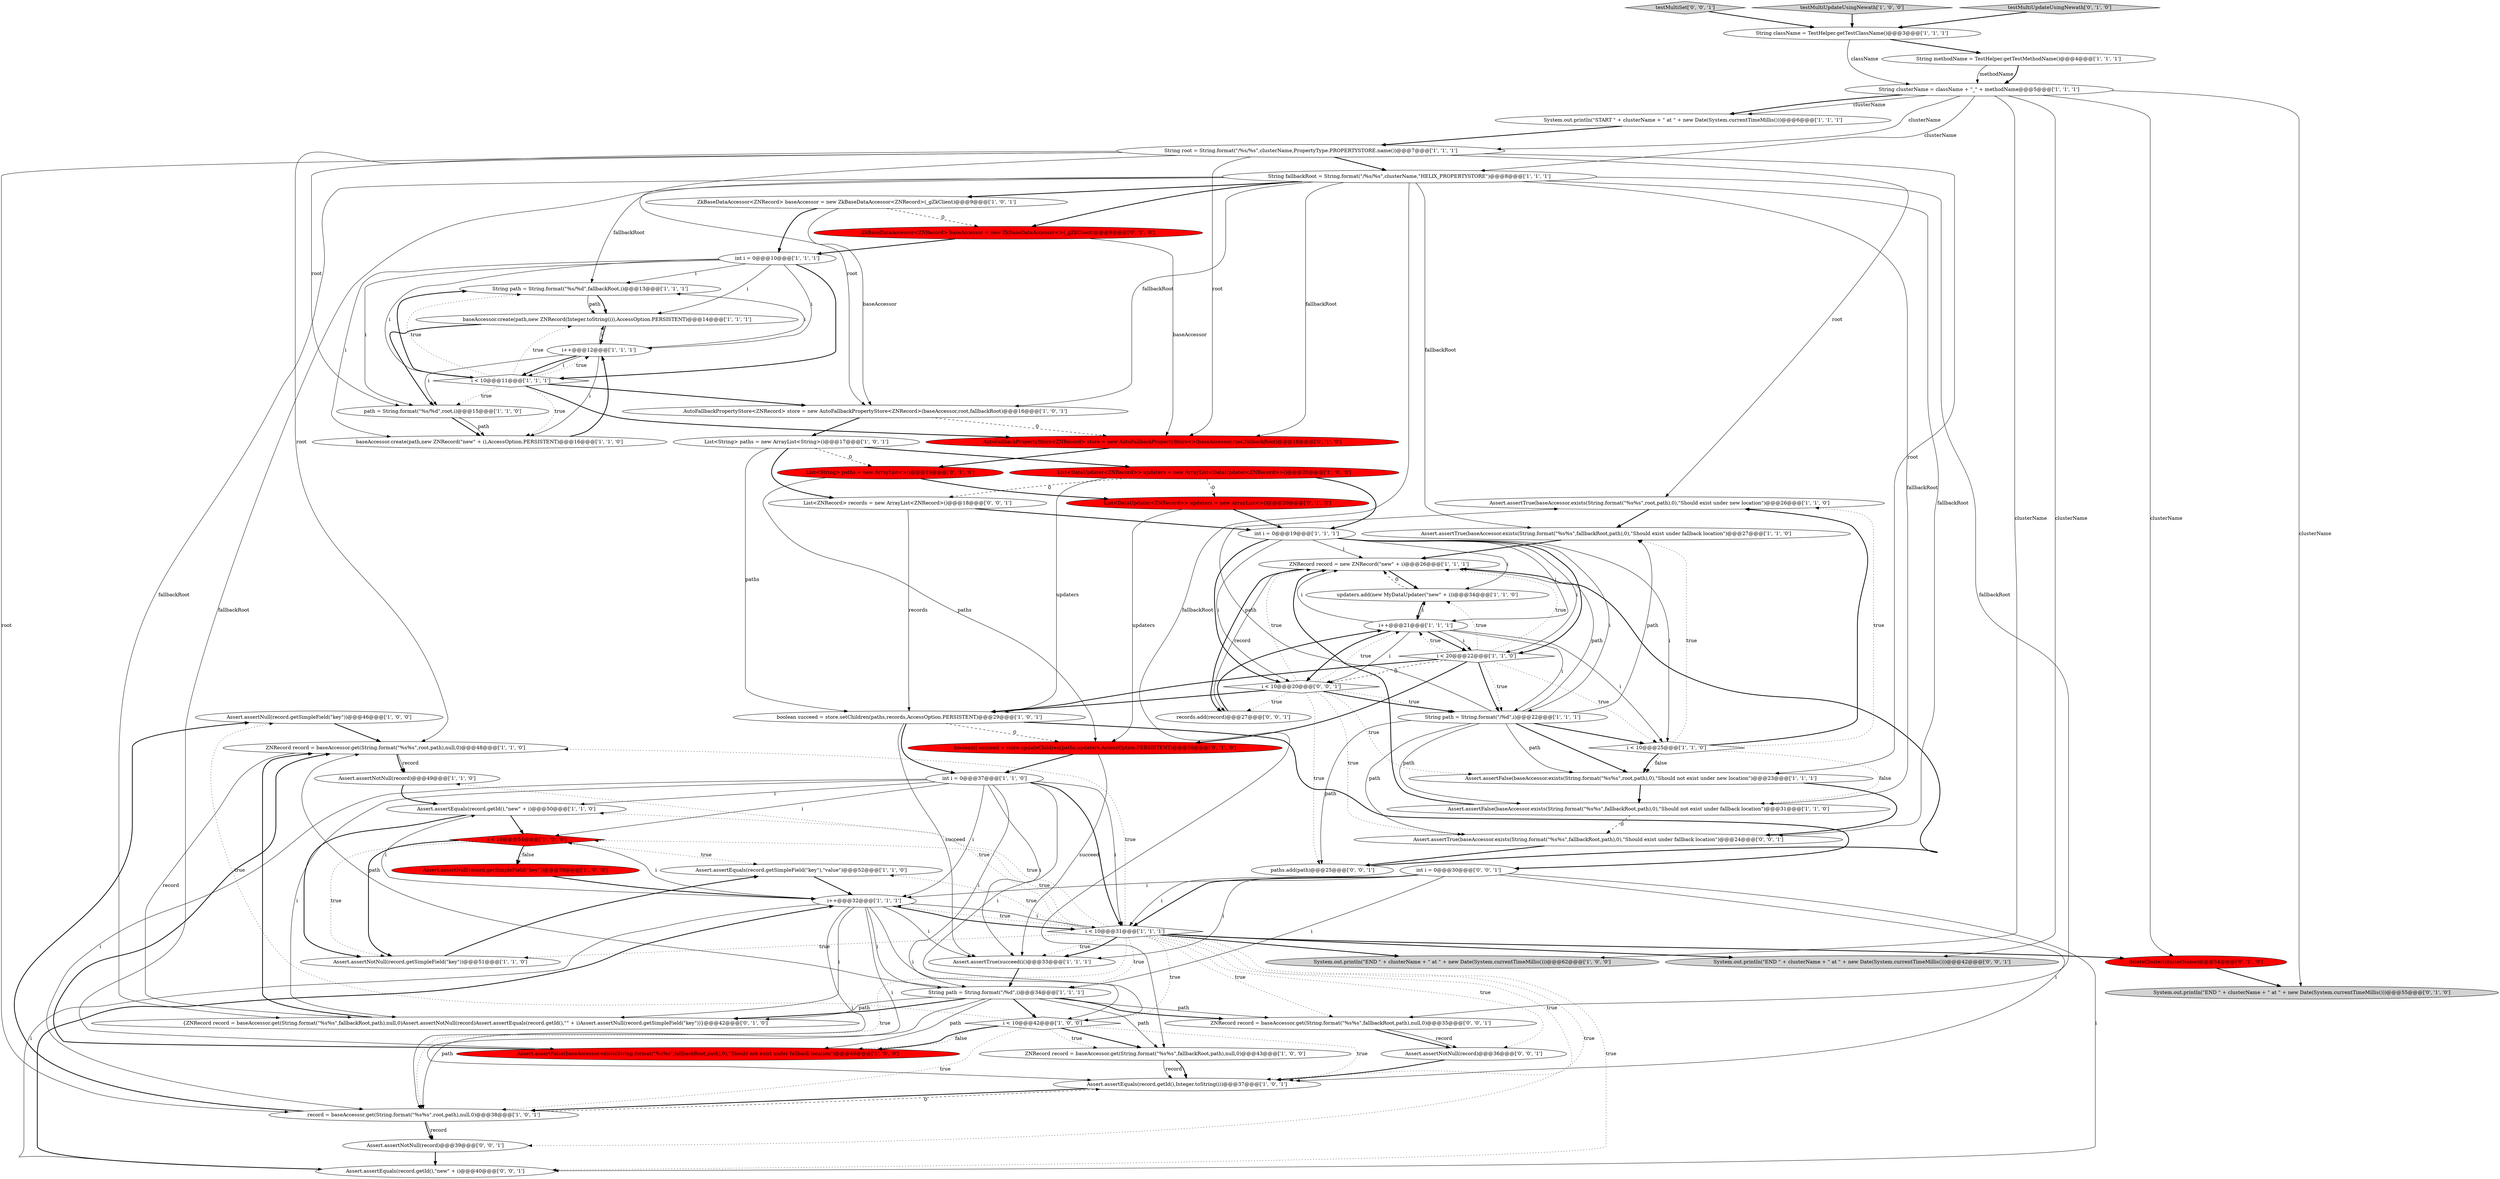digraph {
37 [style = filled, label = "Assert.assertNull(record.getSimpleField(\"key\"))@@@46@@@['1', '0', '0']", fillcolor = white, shape = ellipse image = "AAA0AAABBB1BBB"];
17 [style = filled, label = "System.out.println(\"START \" + clusterName + \" at \" + new Date(System.currentTimeMillis()))@@@6@@@['1', '1', '1']", fillcolor = white, shape = ellipse image = "AAA0AAABBB1BBB"];
12 [style = filled, label = "i++@@@12@@@['1', '1', '1']", fillcolor = white, shape = ellipse image = "AAA0AAABBB1BBB"];
4 [style = filled, label = "Assert.assertTrue(baseAccessor.exists(String.format(\"%s%s\",root,path),0),\"Should exist under new location\")@@@26@@@['1', '1', '0']", fillcolor = white, shape = ellipse image = "AAA0AAABBB1BBB"];
36 [style = filled, label = "AutoFallbackPropertyStore<ZNRecord> store = new AutoFallbackPropertyStore<ZNRecord>(baseAccessor,root,fallbackRoot)@@@16@@@['1', '0', '1']", fillcolor = white, shape = ellipse image = "AAA0AAABBB1BBB"];
3 [style = filled, label = "ZNRecord record = new ZNRecord(\"new\" + i)@@@26@@@['1', '1', '1']", fillcolor = white, shape = ellipse image = "AAA0AAABBB1BBB"];
14 [style = filled, label = "i < 20@@@22@@@['1', '1', '0']", fillcolor = white, shape = diamond image = "AAA0AAABBB1BBB"];
40 [style = filled, label = "ZNRecord record = baseAccessor.get(String.format(\"%s%s\",fallbackRoot,path),null,0)@@@43@@@['1', '0', '0']", fillcolor = white, shape = ellipse image = "AAA0AAABBB1BBB"];
30 [style = filled, label = "Assert.assertTrue(succeed(i()@@@33@@@['1', '1', '1']", fillcolor = white, shape = ellipse image = "AAA0AAABBB1BBB"];
48 [style = filled, label = "Assert.assertFalse(baseAccessor.exists(String.format(\"%s%s\",root,path),0),\"Should not exist under new location\")@@@23@@@['1', '1', '1']", fillcolor = white, shape = ellipse image = "AAA0AAABBB1BBB"];
55 [style = filled, label = "System.out.println(\"END \" + clusterName + \" at \" + new Date(System.currentTimeMillis()))@@@55@@@['0', '1', '0']", fillcolor = lightgray, shape = ellipse image = "AAA0AAABBB2BBB"];
65 [style = filled, label = "Assert.assertEquals(record.getId(),\"new\" + i)@@@40@@@['0', '0', '1']", fillcolor = white, shape = ellipse image = "AAA0AAABBB3BBB"];
0 [style = filled, label = "boolean succeed = store.setChildren(paths,records,AccessOption.PERSISTENT)@@@29@@@['1', '0', '1']", fillcolor = white, shape = ellipse image = "AAA0AAABBB1BBB"];
20 [style = filled, label = "String fallbackRoot = String.format(\"/%s/%s\",clusterName,\"HELIX_PROPERTYSTORE\")@@@8@@@['1', '1', '1']", fillcolor = white, shape = ellipse image = "AAA0AAABBB1BBB"];
8 [style = filled, label = "int i = 0@@@37@@@['1', '1', '0']", fillcolor = white, shape = ellipse image = "AAA0AAABBB1BBB"];
28 [style = filled, label = "updaters.add(new MyDataUpdater(\"new\" + i))@@@34@@@['1', '1', '0']", fillcolor = white, shape = ellipse image = "AAA0AAABBB1BBB"];
51 [style = filled, label = "deleteCluster(clusterName)@@@54@@@['0', '1', '0']", fillcolor = red, shape = ellipse image = "AAA1AAABBB2BBB"];
34 [style = filled, label = "Assert.assertEquals(record.getSimpleField(\"key\"),\"value\")@@@52@@@['1', '1', '0']", fillcolor = white, shape = ellipse image = "AAA0AAABBB1BBB"];
44 [style = filled, label = "System.out.println(\"END \" + clusterName + \" at \" + new Date(System.currentTimeMillis()))@@@62@@@['1', '0', '0']", fillcolor = lightgray, shape = ellipse image = "AAA0AAABBB1BBB"];
50 [style = filled, label = "boolean(( succeed = store.updateChildren(paths,updaters,AccessOption.PERSISTENT)@@@36@@@['0', '1', '0']", fillcolor = red, shape = ellipse image = "AAA1AAABBB2BBB"];
64 [style = filled, label = "System.out.println(\"END \" + clusterName + \" at \" + new Date(System.currentTimeMillis()))@@@42@@@['0', '0', '1']", fillcolor = lightgray, shape = ellipse image = "AAA0AAABBB3BBB"];
45 [style = filled, label = "Assert.assertFalse(baseAccessor.exists(String.format(\"%s%s\",fallbackRoot,path),0),\"Should not exist under fallback location\")@@@31@@@['1', '1', '0']", fillcolor = white, shape = ellipse image = "AAA0AAABBB1BBB"];
19 [style = filled, label = "baseAccessor.create(path,new ZNRecord(\"new\" + i),AccessOption.PERSISTENT)@@@16@@@['1', '1', '0']", fillcolor = white, shape = ellipse image = "AAA0AAABBB1BBB"];
35 [style = filled, label = "i < 10@@@31@@@['1', '1', '1']", fillcolor = white, shape = diamond image = "AAA0AAABBB1BBB"];
16 [style = filled, label = "Assert.assertNotNull(record)@@@49@@@['1', '1', '0']", fillcolor = white, shape = ellipse image = "AAA0AAABBB1BBB"];
63 [style = filled, label = "testMultiSet['0', '0', '1']", fillcolor = lightgray, shape = diamond image = "AAA0AAABBB3BBB"];
10 [style = filled, label = "i < 10@@@54@@@['1', '0', '0']", fillcolor = red, shape = diamond image = "AAA1AAABBB1BBB"];
53 [style = filled, label = "List<DataUpdater<ZNRecord>> updaters = new ArrayList<>()@@@20@@@['0', '1', '0']", fillcolor = red, shape = ellipse image = "AAA1AAABBB2BBB"];
54 [style = filled, label = "List<String> paths = new ArrayList<>()@@@19@@@['0', '1', '0']", fillcolor = red, shape = ellipse image = "AAA1AAABBB2BBB"];
1 [style = filled, label = "Assert.assertTrue(baseAccessor.exists(String.format(\"%s%s\",fallbackRoot,path),0),\"Should exist under fallback location\")@@@27@@@['1', '1', '0']", fillcolor = white, shape = ellipse image = "AAA0AAABBB1BBB"];
9 [style = filled, label = "i++@@@21@@@['1', '1', '1']", fillcolor = white, shape = ellipse image = "AAA0AAABBB1BBB"];
22 [style = filled, label = "testMultiUpdateUsingNewath['1', '0', '0']", fillcolor = lightgray, shape = diamond image = "AAA0AAABBB1BBB"];
43 [style = filled, label = "String className = TestHelper.getTestClassName()@@@3@@@['1', '1', '1']", fillcolor = white, shape = ellipse image = "AAA0AAABBB1BBB"];
46 [style = filled, label = "int i = 0@@@10@@@['1', '1', '1']", fillcolor = white, shape = ellipse image = "AAA0AAABBB1BBB"];
26 [style = filled, label = "record = baseAccessor.get(String.format(\"%s%s\",root,path),null,0)@@@38@@@['1', '0', '1']", fillcolor = white, shape = ellipse image = "AAA0AAABBB1BBB"];
57 [style = filled, label = "testMultiUpdateUsingNewath['0', '1', '0']", fillcolor = lightgray, shape = diamond image = "AAA0AAABBB2BBB"];
60 [style = filled, label = "records.add(record)@@@27@@@['0', '0', '1']", fillcolor = white, shape = ellipse image = "AAA0AAABBB3BBB"];
2 [style = filled, label = "path = String.format(\"%s/%d\",root,i)@@@15@@@['1', '1', '0']", fillcolor = white, shape = ellipse image = "AAA0AAABBB1BBB"];
13 [style = filled, label = "Assert.assertFalse(baseAccessor.exists(String.format(\"%s%s\",fallbackRoot,path),0),\"Should not exist under fallback location\")@@@49@@@['1', '0', '0']", fillcolor = red, shape = ellipse image = "AAA1AAABBB1BBB"];
69 [style = filled, label = "List<ZNRecord> records = new ArrayList<ZNRecord>()@@@18@@@['0', '0', '1']", fillcolor = white, shape = ellipse image = "AAA0AAABBB3BBB"];
56 [style = filled, label = "AutoFallbackPropertyStore<ZNRecord> store = new AutoFallbackPropertyStore<>(baseAccessor,root,fallbackRoot)@@@18@@@['0', '1', '0']", fillcolor = red, shape = ellipse image = "AAA1AAABBB2BBB"];
25 [style = filled, label = "i < 10@@@25@@@['1', '1', '0']", fillcolor = white, shape = diamond image = "AAA0AAABBB1BBB"];
23 [style = filled, label = "baseAccessor.create(path,new ZNRecord(Integer.toString(i)),AccessOption.PERSISTENT)@@@14@@@['1', '1', '1']", fillcolor = white, shape = ellipse image = "AAA0AAABBB1BBB"];
5 [style = filled, label = "String path = String.format(\"/%d\",i)@@@34@@@['1', '1', '1']", fillcolor = white, shape = ellipse image = "AAA0AAABBB1BBB"];
27 [style = filled, label = "Assert.assertEquals(record.getId(),Integer.toString(i))@@@37@@@['1', '0', '1']", fillcolor = white, shape = ellipse image = "AAA0AAABBB1BBB"];
68 [style = filled, label = "i < 10@@@20@@@['0', '0', '1']", fillcolor = white, shape = diamond image = "AAA0AAABBB3BBB"];
6 [style = filled, label = "String path = String.format(\"/%d\",i)@@@22@@@['1', '1', '1']", fillcolor = white, shape = ellipse image = "AAA0AAABBB1BBB"];
18 [style = filled, label = "String path = String.format(\"%s/%d\",fallbackRoot,i)@@@13@@@['1', '1', '1']", fillcolor = white, shape = ellipse image = "AAA0AAABBB1BBB"];
41 [style = filled, label = "i < 10@@@11@@@['1', '1', '1']", fillcolor = white, shape = diamond image = "AAA0AAABBB1BBB"];
21 [style = filled, label = "Assert.assertEquals(record.getId(),\"new\" + i)@@@50@@@['1', '1', '0']", fillcolor = white, shape = ellipse image = "AAA0AAABBB1BBB"];
66 [style = filled, label = "Assert.assertTrue(baseAccessor.exists(String.format(\"%s%s\",fallbackRoot,path),0),\"Should exist under fallback location\")@@@24@@@['0', '0', '1']", fillcolor = white, shape = ellipse image = "AAA0AAABBB3BBB"];
38 [style = filled, label = "Assert.assertNotNull(record.getSimpleField(\"key\"))@@@51@@@['1', '1', '0']", fillcolor = white, shape = ellipse image = "AAA0AAABBB1BBB"];
29 [style = filled, label = "i < 10@@@42@@@['1', '0', '0']", fillcolor = white, shape = diamond image = "AAA0AAABBB1BBB"];
32 [style = filled, label = "Assert.assertNull(record.getSimpleField(\"key\"))@@@59@@@['1', '0', '0']", fillcolor = red, shape = ellipse image = "AAA1AAABBB1BBB"];
52 [style = filled, label = "{ZNRecord record = baseAccessor.get(String.format(\"%s%s\",fallbackRoot,path),null,0)Assert.assertNotNull(record)Assert.assertEquals(record.getId(),\"\" + i)Assert.assertNull(record.getSimpleField(\"key\"))}@@@42@@@['0', '1', '0']", fillcolor = white, shape = ellipse image = "AAA0AAABBB2BBB"];
59 [style = filled, label = "Assert.assertNotNull(record)@@@36@@@['0', '0', '1']", fillcolor = white, shape = ellipse image = "AAA0AAABBB3BBB"];
49 [style = filled, label = "ZkBaseDataAccessor<ZNRecord> baseAccessor = new ZkBaseDataAccessor<>(_gZkClient)@@@9@@@['0', '1', '0']", fillcolor = red, shape = ellipse image = "AAA1AAABBB2BBB"];
47 [style = filled, label = "String clusterName = className + \"_\" + methodName@@@5@@@['1', '1', '1']", fillcolor = white, shape = ellipse image = "AAA0AAABBB1BBB"];
62 [style = filled, label = "Assert.assertNotNull(record)@@@39@@@['0', '0', '1']", fillcolor = white, shape = ellipse image = "AAA0AAABBB3BBB"];
67 [style = filled, label = "paths.add(path)@@@25@@@['0', '0', '1']", fillcolor = white, shape = ellipse image = "AAA0AAABBB3BBB"];
39 [style = filled, label = "ZNRecord record = baseAccessor.get(String.format(\"%s%s\",root,path),null,0)@@@48@@@['1', '1', '0']", fillcolor = white, shape = ellipse image = "AAA0AAABBB1BBB"];
58 [style = filled, label = "int i = 0@@@30@@@['0', '0', '1']", fillcolor = white, shape = ellipse image = "AAA0AAABBB3BBB"];
11 [style = filled, label = "ZkBaseDataAccessor<ZNRecord> baseAccessor = new ZkBaseDataAccessor<ZNRecord>(_gZkClient)@@@9@@@['1', '0', '1']", fillcolor = white, shape = ellipse image = "AAA0AAABBB1BBB"];
15 [style = filled, label = "List<DataUpdater<ZNRecord>> updaters = new ArrayList<DataUpdater<ZNRecord>>()@@@20@@@['1', '0', '0']", fillcolor = red, shape = ellipse image = "AAA1AAABBB1BBB"];
42 [style = filled, label = "i++@@@32@@@['1', '1', '1']", fillcolor = white, shape = ellipse image = "AAA0AAABBB1BBB"];
61 [style = filled, label = "ZNRecord record = baseAccessor.get(String.format(\"%s%s\",fallbackRoot,path),null,0)@@@35@@@['0', '0', '1']", fillcolor = white, shape = ellipse image = "AAA0AAABBB3BBB"];
33 [style = filled, label = "String root = String.format(\"/%s/%s\",clusterName,PropertyType.PROPERTYSTORE.name())@@@7@@@['1', '1', '1']", fillcolor = white, shape = ellipse image = "AAA0AAABBB1BBB"];
24 [style = filled, label = "int i = 0@@@19@@@['1', '1', '1']", fillcolor = white, shape = ellipse image = "AAA0AAABBB1BBB"];
31 [style = filled, label = "List<String> paths = new ArrayList<String>()@@@17@@@['1', '0', '1']", fillcolor = white, shape = ellipse image = "AAA0AAABBB1BBB"];
7 [style = filled, label = "String methodName = TestHelper.getTestMethodName()@@@4@@@['1', '1', '1']", fillcolor = white, shape = ellipse image = "AAA0AAABBB1BBB"];
21->10 [style = bold, label=""];
8->26 [style = solid, label="i"];
60->9 [style = bold, label=""];
9->14 [style = solid, label="i"];
6->48 [style = solid, label="path"];
65->42 [style = bold, label=""];
10->38 [style = dotted, label="true"];
42->29 [style = solid, label="i"];
35->10 [style = dotted, label="true"];
25->4 [style = dotted, label="true"];
9->68 [style = solid, label="i"];
5->40 [style = solid, label="path"];
10->34 [style = dotted, label="true"];
33->2 [style = solid, label="root"];
24->3 [style = solid, label="i"];
28->9 [style = bold, label=""];
35->26 [style = dotted, label="true"];
15->69 [style = dashed, label="0"];
10->32 [style = bold, label=""];
35->42 [style = dotted, label="true"];
11->46 [style = bold, label=""];
6->4 [style = solid, label="path"];
25->48 [style = bold, label=""];
61->59 [style = bold, label=""];
20->1 [style = solid, label="fallbackRoot"];
29->26 [style = dotted, label="true"];
68->9 [style = dotted, label="true"];
68->0 [style = bold, label=""];
47->17 [style = solid, label="clusterName"];
56->54 [style = bold, label=""];
24->68 [style = solid, label="i"];
21->38 [style = bold, label=""];
58->35 [style = solid, label="i"];
41->2 [style = dotted, label="true"];
42->27 [style = solid, label="i"];
35->16 [style = dotted, label="true"];
20->36 [style = solid, label="fallbackRoot"];
42->65 [style = solid, label="i"];
8->35 [style = solid, label="i"];
9->6 [style = solid, label="i"];
53->50 [style = solid, label="updaters"];
20->45 [style = solid, label="fallbackRoot"];
62->65 [style = bold, label=""];
41->12 [style = dotted, label="true"];
25->45 [style = dotted, label="false"];
0->8 [style = bold, label=""];
33->39 [style = solid, label="root"];
9->14 [style = bold, label=""];
47->20 [style = solid, label="clusterName"];
14->3 [style = dotted, label="true"];
54->53 [style = bold, label=""];
33->36 [style = solid, label="root"];
23->12 [style = bold, label=""];
15->53 [style = dashed, label="0"];
12->18 [style = solid, label="i"];
67->3 [style = bold, label=""];
58->30 [style = solid, label="i"];
12->23 [style = solid, label="i"];
3->60 [style = solid, label="record"];
9->28 [style = solid, label="i"];
63->43 [style = bold, label=""];
5->29 [style = bold, label=""];
31->69 [style = bold, label=""];
42->5 [style = solid, label="i"];
19->12 [style = bold, label=""];
35->44 [style = bold, label=""];
12->19 [style = solid, label="i"];
42->10 [style = solid, label="i"];
66->67 [style = bold, label=""];
0->58 [style = bold, label=""];
20->13 [style = solid, label="fallbackRoot"];
46->19 [style = solid, label="i"];
36->31 [style = bold, label=""];
22->43 [style = bold, label=""];
7->47 [style = solid, label="methodName"];
0->30 [style = solid, label="succeed"];
58->35 [style = bold, label=""];
47->44 [style = solid, label="clusterName"];
20->52 [style = solid, label="fallbackRoot"];
35->38 [style = dotted, label="true"];
35->21 [style = dotted, label="true"];
29->13 [style = dotted, label="false"];
34->42 [style = bold, label=""];
69->0 [style = solid, label="records"];
10->32 [style = dotted, label="false"];
6->66 [style = solid, label="path"];
35->30 [style = dotted, label="true"];
68->66 [style = dotted, label="true"];
46->41 [style = bold, label=""];
68->48 [style = dotted, label="true"];
11->49 [style = dashed, label="0"];
12->41 [style = bold, label=""];
12->2 [style = solid, label="i"];
8->29 [style = solid, label="i"];
24->14 [style = solid, label="i"];
58->42 [style = solid, label="i"];
47->55 [style = solid, label="clusterName"];
41->23 [style = dotted, label="true"];
68->67 [style = dotted, label="true"];
49->46 [style = bold, label=""];
35->62 [style = dotted, label="true"];
29->40 [style = dotted, label="true"];
5->61 [style = bold, label=""];
11->36 [style = solid, label="baseAccessor"];
53->24 [style = bold, label=""];
14->25 [style = dotted, label="true"];
20->40 [style = solid, label="fallbackRoot"];
5->52 [style = bold, label=""];
29->40 [style = bold, label=""];
26->37 [style = bold, label=""];
68->6 [style = bold, label=""];
5->39 [style = solid, label="path"];
40->27 [style = solid, label="record"];
32->42 [style = bold, label=""];
0->50 [style = dashed, label="0"];
14->6 [style = bold, label=""];
35->51 [style = bold, label=""];
6->48 [style = bold, label=""];
27->26 [style = bold, label=""];
54->50 [style = solid, label="paths"];
35->29 [style = dotted, label="true"];
12->41 [style = solid, label="i"];
59->27 [style = bold, label=""];
68->60 [style = dotted, label="true"];
39->16 [style = bold, label=""];
42->52 [style = solid, label="i"];
18->23 [style = bold, label=""];
33->4 [style = solid, label="root"];
15->0 [style = solid, label="updaters"];
58->27 [style = solid, label="i"];
14->68 [style = dashed, label="0"];
1->3 [style = bold, label=""];
24->68 [style = bold, label=""];
9->68 [style = bold, label=""];
26->62 [style = bold, label=""];
42->26 [style = solid, label="i"];
13->39 [style = bold, label=""];
8->35 [style = bold, label=""];
5->26 [style = solid, label="path"];
8->30 [style = solid, label="i"];
29->13 [style = bold, label=""];
33->56 [style = solid, label="root"];
6->67 [style = solid, label="path"];
43->7 [style = bold, label=""];
46->23 [style = solid, label="i"];
3->28 [style = bold, label=""];
18->23 [style = solid, label="path"];
41->36 [style = bold, label=""];
24->9 [style = solid, label="i"];
30->5 [style = bold, label=""];
46->41 [style = solid, label="i"];
46->2 [style = solid, label="i"];
40->27 [style = bold, label=""];
14->28 [style = dotted, label="true"];
47->51 [style = solid, label="clusterName"];
8->10 [style = solid, label="i"];
69->24 [style = bold, label=""];
38->34 [style = bold, label=""];
14->50 [style = bold, label=""];
6->45 [style = solid, label="path"];
57->43 [style = bold, label=""];
20->49 [style = bold, label=""];
39->16 [style = solid, label="record"];
4->1 [style = bold, label=""];
23->2 [style = bold, label=""];
47->64 [style = solid, label="clusterName"];
49->56 [style = solid, label="baseAccessor"];
35->30 [style = bold, label=""];
41->18 [style = bold, label=""];
41->19 [style = dotted, label="true"];
37->39 [style = bold, label=""];
42->21 [style = solid, label="i"];
58->5 [style = solid, label="i"];
48->66 [style = bold, label=""];
10->38 [style = bold, label=""];
8->42 [style = solid, label="i"];
20->11 [style = bold, label=""];
25->1 [style = dotted, label="true"];
14->6 [style = dotted, label="true"];
35->39 [style = dotted, label="true"];
46->12 [style = solid, label="i"];
6->1 [style = solid, label="path"];
52->39 [style = bold, label=""];
2->19 [style = bold, label=""];
24->28 [style = solid, label="i"];
8->21 [style = solid, label="i"];
33->20 [style = bold, label=""];
43->47 [style = solid, label="className"];
46->18 [style = solid, label="i"];
45->3 [style = bold, label=""];
7->47 [style = bold, label=""];
5->13 [style = solid, label="path"];
35->5 [style = dotted, label="true"];
35->59 [style = dotted, label="true"];
29->27 [style = dotted, label="true"];
8->52 [style = solid, label="i"];
20->61 [style = solid, label="fallbackRoot"];
20->18 [style = solid, label="fallbackRoot"];
20->56 [style = solid, label="fallbackRoot"];
31->54 [style = dashed, label="0"];
25->4 [style = bold, label=""];
41->56 [style = bold, label=""];
41->18 [style = dotted, label="true"];
17->33 [style = bold, label=""];
50->30 [style = solid, label="succeed"];
5->61 [style = solid, label="path"];
33->48 [style = solid, label="root"];
29->37 [style = dotted, label="true"];
31->15 [style = bold, label=""];
9->25 [style = solid, label="i"];
35->65 [style = dotted, label="true"];
28->3 [style = dashed, label="0"];
24->14 [style = bold, label=""];
42->35 [style = bold, label=""];
26->62 [style = solid, label="record"];
25->48 [style = dotted, label="false"];
68->3 [style = dotted, label="true"];
6->3 [style = solid, label="path"];
33->26 [style = solid, label="root"];
35->27 [style = dotted, label="true"];
48->45 [style = bold, label=""];
68->6 [style = dotted, label="true"];
45->66 [style = dashed, label="0"];
31->0 [style = solid, label="paths"];
14->0 [style = bold, label=""];
36->56 [style = dashed, label="0"];
39->52 [style = solid, label="record"];
51->55 [style = bold, label=""];
2->19 [style = solid, label="path"];
8->5 [style = solid, label="i"];
16->21 [style = bold, label=""];
42->30 [style = solid, label="i"];
15->24 [style = bold, label=""];
61->59 [style = solid, label="record"];
35->61 [style = dotted, label="true"];
50->8 [style = bold, label=""];
35->34 [style = dotted, label="true"];
9->3 [style = solid, label="i"];
42->35 [style = solid, label="i"];
20->66 [style = solid, label="fallbackRoot"];
14->9 [style = dotted, label="true"];
47->17 [style = bold, label=""];
35->64 [style = bold, label=""];
47->33 [style = solid, label="clusterName"];
5->52 [style = solid, label="path"];
24->6 [style = solid, label="i"];
24->25 [style = solid, label="i"];
58->65 [style = solid, label="i"];
26->27 [style = dashed, label="0"];
6->25 [style = bold, label=""];
3->60 [style = bold, label=""];
}
